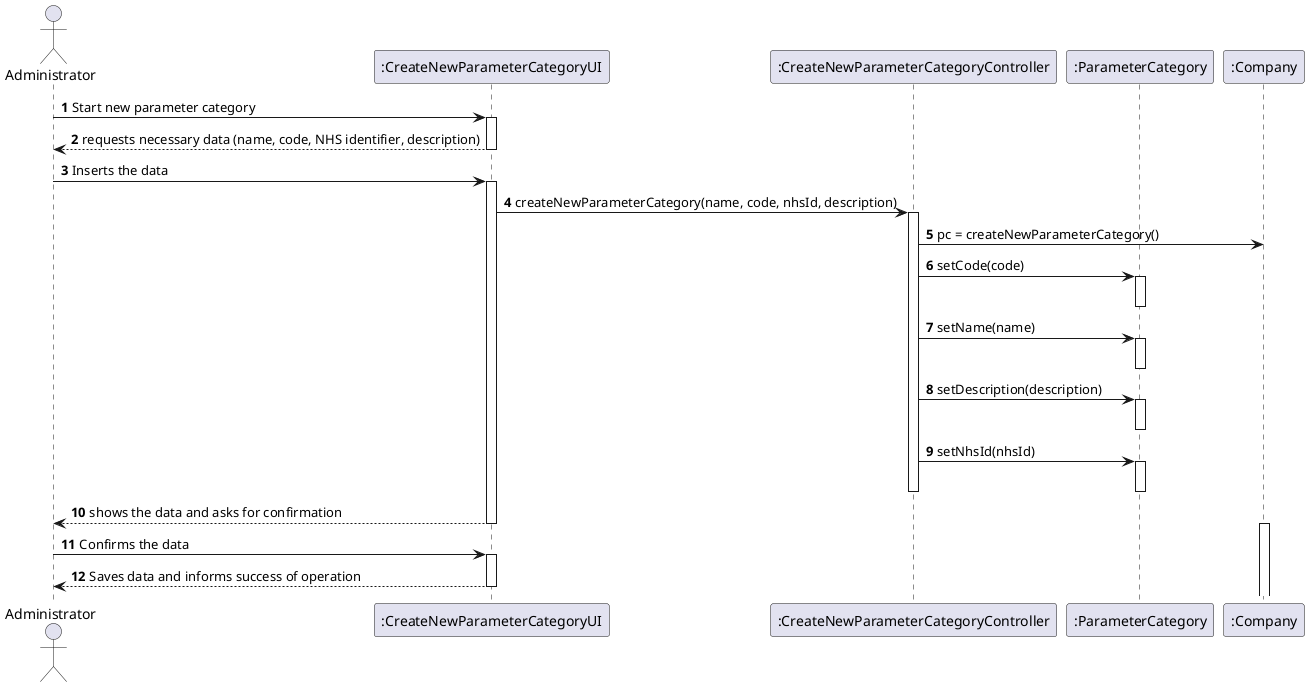 @startuml
autonumber
'hide footbox
actor "Administrator" as ADMIN

participant ":CreateNewParameterCategoryUI" as UI
participant ":CreateNewParameterCategoryController" as CTRL
participant ":ParameterCategory" as PC
participant ":Company" as COMP


ADMIN -> UI : Start new parameter category
activate UI
    UI --> ADMIN : requests necessary data (name, code, NHS identifier, description)
deactivate UI

ADMIN -> UI : Inserts the data
activate UI
    UI -> CTRL : createNewParameterCategory(name, code, nhsId, description)
    activate CTRL
        CTRL -> COMP: pc = createNewParameterCategory()
        CTRL -> PC: setCode(code)
        activate PC
        deactivate PC
        CTRL -> PC: setName(name)
        activate PC
        deactivate PC
        CTRL -> PC: setDescription(description)
        activate PC
        deactivate PC
        CTRL -> PC: setNhsId(nhsId)
        activate PC
        deactivate PC
    deactivate CTRL
    UI --> ADMIN : shows the data and asks for confirmation
deactivate UI

activate COMP
deactivate

ADMIN -> UI : Confirms the data
activate UI
    UI --> ADMIN : Saves data and informs success of operation
deactivate UI

@enduml
